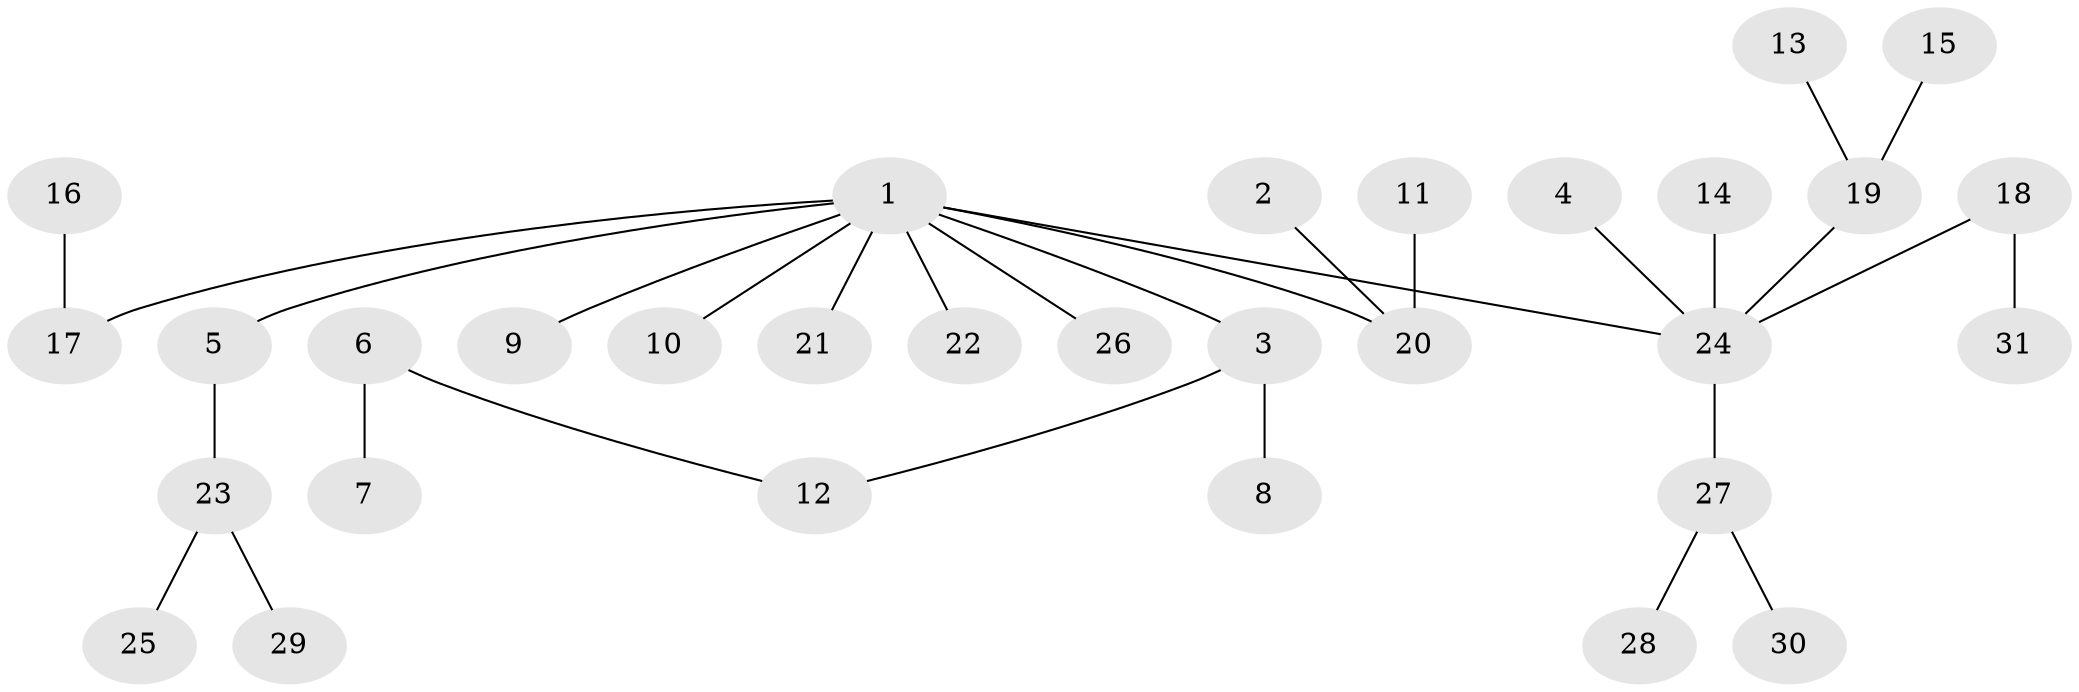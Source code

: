// original degree distribution, {7: 0.03278688524590164, 5: 0.01639344262295082, 2: 0.32786885245901637, 4: 0.04918032786885246, 1: 0.45901639344262296, 3: 0.11475409836065574}
// Generated by graph-tools (version 1.1) at 2025/26/03/09/25 03:26:33]
// undirected, 31 vertices, 30 edges
graph export_dot {
graph [start="1"]
  node [color=gray90,style=filled];
  1;
  2;
  3;
  4;
  5;
  6;
  7;
  8;
  9;
  10;
  11;
  12;
  13;
  14;
  15;
  16;
  17;
  18;
  19;
  20;
  21;
  22;
  23;
  24;
  25;
  26;
  27;
  28;
  29;
  30;
  31;
  1 -- 3 [weight=1.0];
  1 -- 5 [weight=1.0];
  1 -- 9 [weight=1.0];
  1 -- 10 [weight=1.0];
  1 -- 17 [weight=1.0];
  1 -- 20 [weight=1.0];
  1 -- 21 [weight=1.0];
  1 -- 22 [weight=1.0];
  1 -- 24 [weight=1.0];
  1 -- 26 [weight=1.0];
  2 -- 20 [weight=1.0];
  3 -- 8 [weight=1.0];
  3 -- 12 [weight=1.0];
  4 -- 24 [weight=1.0];
  5 -- 23 [weight=1.0];
  6 -- 7 [weight=1.0];
  6 -- 12 [weight=1.0];
  11 -- 20 [weight=1.0];
  13 -- 19 [weight=1.0];
  14 -- 24 [weight=1.0];
  15 -- 19 [weight=1.0];
  16 -- 17 [weight=1.0];
  18 -- 24 [weight=1.0];
  18 -- 31 [weight=1.0];
  19 -- 24 [weight=1.0];
  23 -- 25 [weight=1.0];
  23 -- 29 [weight=1.0];
  24 -- 27 [weight=1.0];
  27 -- 28 [weight=1.0];
  27 -- 30 [weight=1.0];
}
